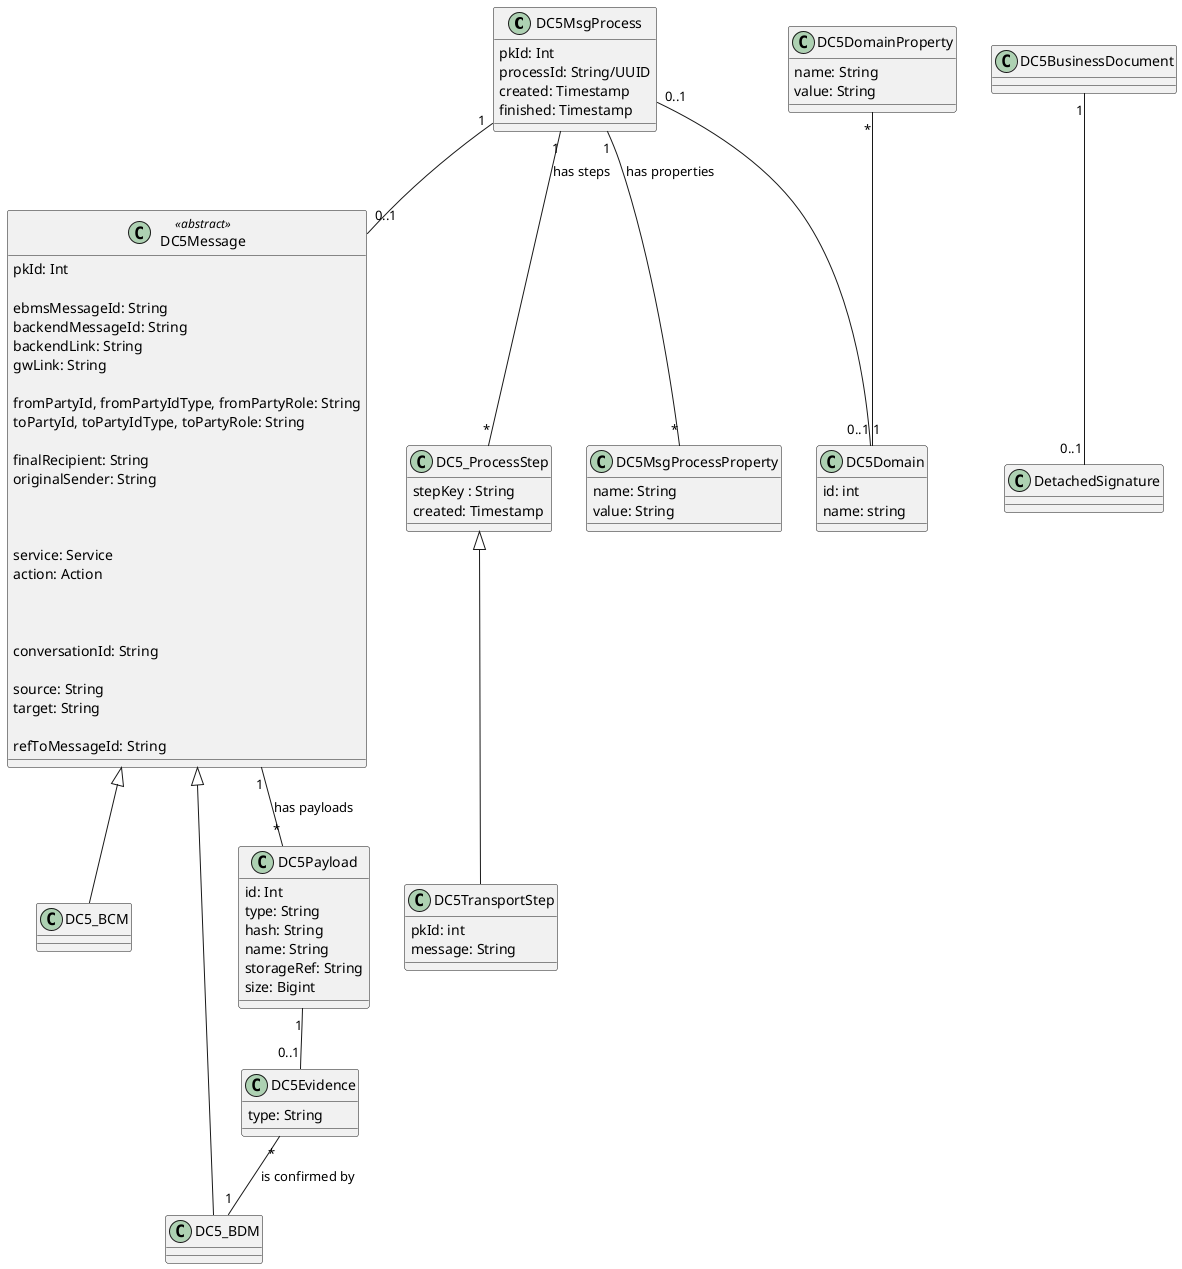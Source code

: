 @startuml

class DC5MsgProcess {
  pkId: Int
  processId: String/UUID
  created: Timestamp
  finished: Timestamp
}

class DC5MsgProcessProperty {
  name: String
  value: String
}

DC5MsgProcess "1" -- "*" DC5MsgProcessProperty : has properties

class DC5_ProcessStep {
  stepKey : String
  created: Timestamp
}

DC5MsgProcess "1" -- "*" DC5_ProcessStep : has steps

DC5MsgProcess "0..1" -- "0..1" DC5Domain

DC5MsgProcess "1" -- "0..1" DC5Message

class DC5Message <<abstract>> {
  pkId: Int

  ebmsMessageId: String
  backendMessageId: String
  backendLink: String
  gwLink: String

'@Embeddable class Party
  fromPartyId, fromPartyIdType, fromPartyRole: String
  toPartyId, toPartyIdType, toPartyRole: String

  finalRecipient: String
  originalSender: String



'@Embeddable class Service
  service: Service
'@Embeddable class Action
  action: Action



  conversationId: String

  source: String
  target: String

  refToMessageId: String
}


'BCM ... BusinessDocumentMessage
class DC5_BDM {

}

'BCM ... BusinessConfirmationMessage
class DC5_BCM {

}

DC5Message ^-- DC5_BCM
DC5Message ^-- DC5_BDM


class DC5Payload {
  id: Int
  type: String
  hash: String
  name: String
  storageRef: String
  size: Bigint
}


class DC5Evidence {
  type: String
}

'DC5Payload ^-- DC5Evidence
'DC5Payload ^-- DC5BusinessDocument
'DC5Payload ^-- DC5BusinessXml
'DC5Payload ^-- DC5AsicS
'DC5Payload ^-- DC5TokenXml
'DC5Payload ^-- DetachedSignature

'DC5BusinessDocument "1" -- "0..1" DC5Payload : attached signature

'DC5_BDM "1" -- "0..1"  DC5AsicS
'DC5_BDM "1" -- "0..1"  DC5TokenXml
'DC5_BDM "1" -- "0..1"  DC5BusinessXml
'DC5_BDM "1" -- "0..1"  DC5BusinessDocument
'DC5_BDM "1" -- "0..1"  DC5Attachment

DC5Message "1" -- "*" DC5Payload : has payloads

'DC5Message "*" -- "*"  DC5Evidence : is transported with
'DC5Evidence "1" -- "0..1" DC5_BCM : has

DC5Payload "1" -- "0..1" DC5Evidence
DC5Evidence "*" -- "1" DC5_BDM : is confirmed by

class DC5BusinessDocument {

}

DC5BusinessDocument "1" -- "0..1" DetachedSignature

class DetachedSignature {
}

class DC5Domain {
 id: int
 name: string
}


class DC5DomainProperty {
  name: String
  value: String
}

DC5DomainProperty "*" -- "1" DC5Domain

class DC5TransportStep {
  pkId: int
  message: String

}

DC5_ProcessStep ^-- DC5TransportStep


@enduml